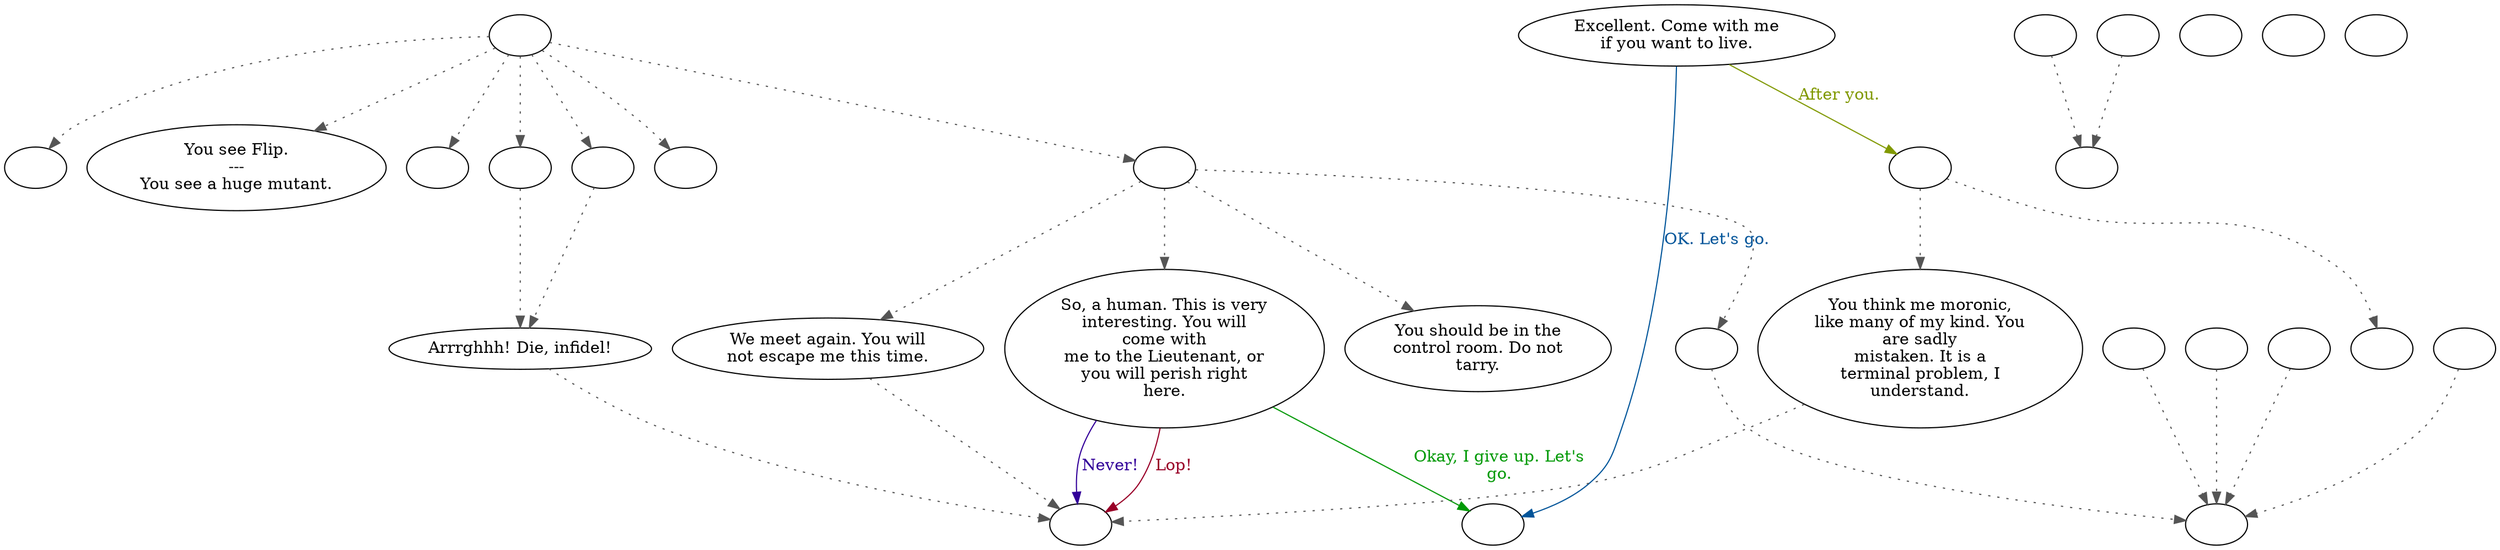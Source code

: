 digraph FLIP {
  "start" [style=filled       fillcolor="#FFFFFF"       color="#000000"]
  "start" -> "combat_p_proc" [style=dotted color="#555555"]
  "start" -> "critter_p_proc" [style=dotted color="#555555"]
  "start" -> "destroy_p_proc" [style=dotted color="#555555"]
  "start" -> "look_at_p_proc" [style=dotted color="#555555"]
  "start" -> "pickup_p_proc" [style=dotted color="#555555"]
  "start" -> "talk_p_proc" [style=dotted color="#555555"]
  "start" -> "timed_event_p_proc" [style=dotted color="#555555"]
  "start" [label=""]
  "combat_p_proc" [style=filled       fillcolor="#FFFFFF"       color="#000000"]
  "combat_p_proc" [label=""]
  "critter_p_proc" [style=filled       fillcolor="#FFFFFF"       color="#000000"]
  "critter_p_proc" -> "Flip00" [style=dotted color="#555555"]
  "critter_p_proc" [label=""]
  "destroy_p_proc" [style=filled       fillcolor="#FFFFFF"       color="#000000"]
  "destroy_p_proc" [label=""]
  "look_at_p_proc" [style=filled       fillcolor="#FFFFFF"       color="#000000"]
  "look_at_p_proc" [label="You see Flip.\n---\nYou see a huge mutant."]
  "pickup_p_proc" [style=filled       fillcolor="#FFFFFF"       color="#000000"]
  "pickup_p_proc" [label=""]
  "talk_p_proc" [style=filled       fillcolor="#FFFFFF"       color="#000000"]
  "talk_p_proc" -> "get_reaction" [style=dotted color="#555555"]
  "talk_p_proc" -> "Flip01" [style=dotted color="#555555"]
  "talk_p_proc" -> "Flip05" [style=dotted color="#555555"]
  "talk_p_proc" -> "Flip02" [style=dotted color="#555555"]
  "talk_p_proc" [label=""]
  "timed_event_p_proc" [style=filled       fillcolor="#FFFFFF"       color="#000000"]
  "timed_event_p_proc" -> "Flip00" [style=dotted color="#555555"]
  "timed_event_p_proc" [label=""]
  "Flip00" [style=filled       fillcolor="#FFFFFF"       color="#000000"]
  "Flip00" -> "FlipCombat" [style=dotted color="#555555"]
  "Flip00" [label="Arrrghhh! Die, infidel!"]
  "Flip01" [style=filled       fillcolor="#FFFFFF"       color="#000000"]
  "Flip01" [label="You should be in the\ncontrol room. Do not\ntarry."]
  "Flip02" [style=filled       fillcolor="#FFFFFF"       color="#000000"]
  "Flip02" [label="So, a human. This is very\ninteresting. You will\ncome with\nme to the Lieutenant, or\nyou will perish right\nhere."]
  "Flip02" -> "FlipCombat" [label="Never!" color="#320099" fontcolor="#320099"]
  "Flip02" -> "transit" [label="Okay, I give up. Let's\ngo." color="#009905" fontcolor="#009905"]
  "Flip02" -> "FlipCombat" [label="Lop!" color="#990027" fontcolor="#990027"]
  "Flip03" [style=filled       fillcolor="#FFFFFF"       color="#000000"]
  "Flip03" [label="Excellent. Come with me\nif you want to live."]
  "Flip03" -> "transit" [label="OK. Let's go." color="#005499" fontcolor="#005499"]
  "Flip03" -> "Flip03a" [label="After you." color="#819900" fontcolor="#819900"]
  "Flip03a" [style=filled       fillcolor="#FFFFFF"       color="#000000"]
  "Flip03a" -> "FlipLeave" [style=dotted color="#555555"]
  "Flip03a" -> "Flip04" [style=dotted color="#555555"]
  "Flip03a" [label=""]
  "Flip04" [style=filled       fillcolor="#FFFFFF"       color="#000000"]
  "Flip04" -> "FlipCombat" [style=dotted color="#555555"]
  "Flip04" [label="You think me moronic,\nlike many of my kind. You\nare sadly\nmistaken. It is a\nterminal problem, I\nunderstand."]
  "Flip05" [style=filled       fillcolor="#FFFFFF"       color="#000000"]
  "Flip05" -> "FlipCombat" [style=dotted color="#555555"]
  "Flip05" [label="We meet again. You will\nnot escape me this time."]
  "FlipCombat" [style=filled       fillcolor="#FFFFFF"       color="#000000"]
  "FlipCombat" [label=""]
  "transit" [style=filled       fillcolor="#FFFFFF"       color="#000000"]
  "transit" [label=""]
  "FlipLeave" [style=filled       fillcolor="#FFFFFF"       color="#000000"]
  "FlipLeave" [label=""]
  "get_reaction" [style=filled       fillcolor="#FFFFFF"       color="#000000"]
  "get_reaction" -> "ReactToLevel" [style=dotted color="#555555"]
  "get_reaction" [label=""]
  "ReactToLevel" [style=filled       fillcolor="#FFFFFF"       color="#000000"]
  "ReactToLevel" [label=""]
  "LevelToReact" [style=filled       fillcolor="#FFFFFF"       color="#000000"]
  "LevelToReact" [label=""]
  "UpReact" [style=filled       fillcolor="#FFFFFF"       color="#000000"]
  "UpReact" -> "ReactToLevel" [style=dotted color="#555555"]
  "UpReact" [label=""]
  "DownReact" [style=filled       fillcolor="#FFFFFF"       color="#000000"]
  "DownReact" -> "ReactToLevel" [style=dotted color="#555555"]
  "DownReact" [label=""]
  "BottomReact" [style=filled       fillcolor="#FFFFFF"       color="#000000"]
  "BottomReact" [label=""]
  "TopReact" [style=filled       fillcolor="#FFFFFF"       color="#000000"]
  "TopReact" [label=""]
  "BigUpReact" [style=filled       fillcolor="#FFFFFF"       color="#000000"]
  "BigUpReact" -> "ReactToLevel" [style=dotted color="#555555"]
  "BigUpReact" [label=""]
  "BigDownReact" [style=filled       fillcolor="#FFFFFF"       color="#000000"]
  "BigDownReact" -> "ReactToLevel" [style=dotted color="#555555"]
  "BigDownReact" [label=""]
  "UpReactLevel" [style=filled       fillcolor="#FFFFFF"       color="#000000"]
  "UpReactLevel" -> "LevelToReact" [style=dotted color="#555555"]
  "UpReactLevel" [label=""]
  "DownReactLevel" [style=filled       fillcolor="#FFFFFF"       color="#000000"]
  "DownReactLevel" -> "LevelToReact" [style=dotted color="#555555"]
  "DownReactLevel" [label=""]
  "Goodbyes" [style=filled       fillcolor="#FFFFFF"       color="#000000"]
  "Goodbyes" [label=""]
}